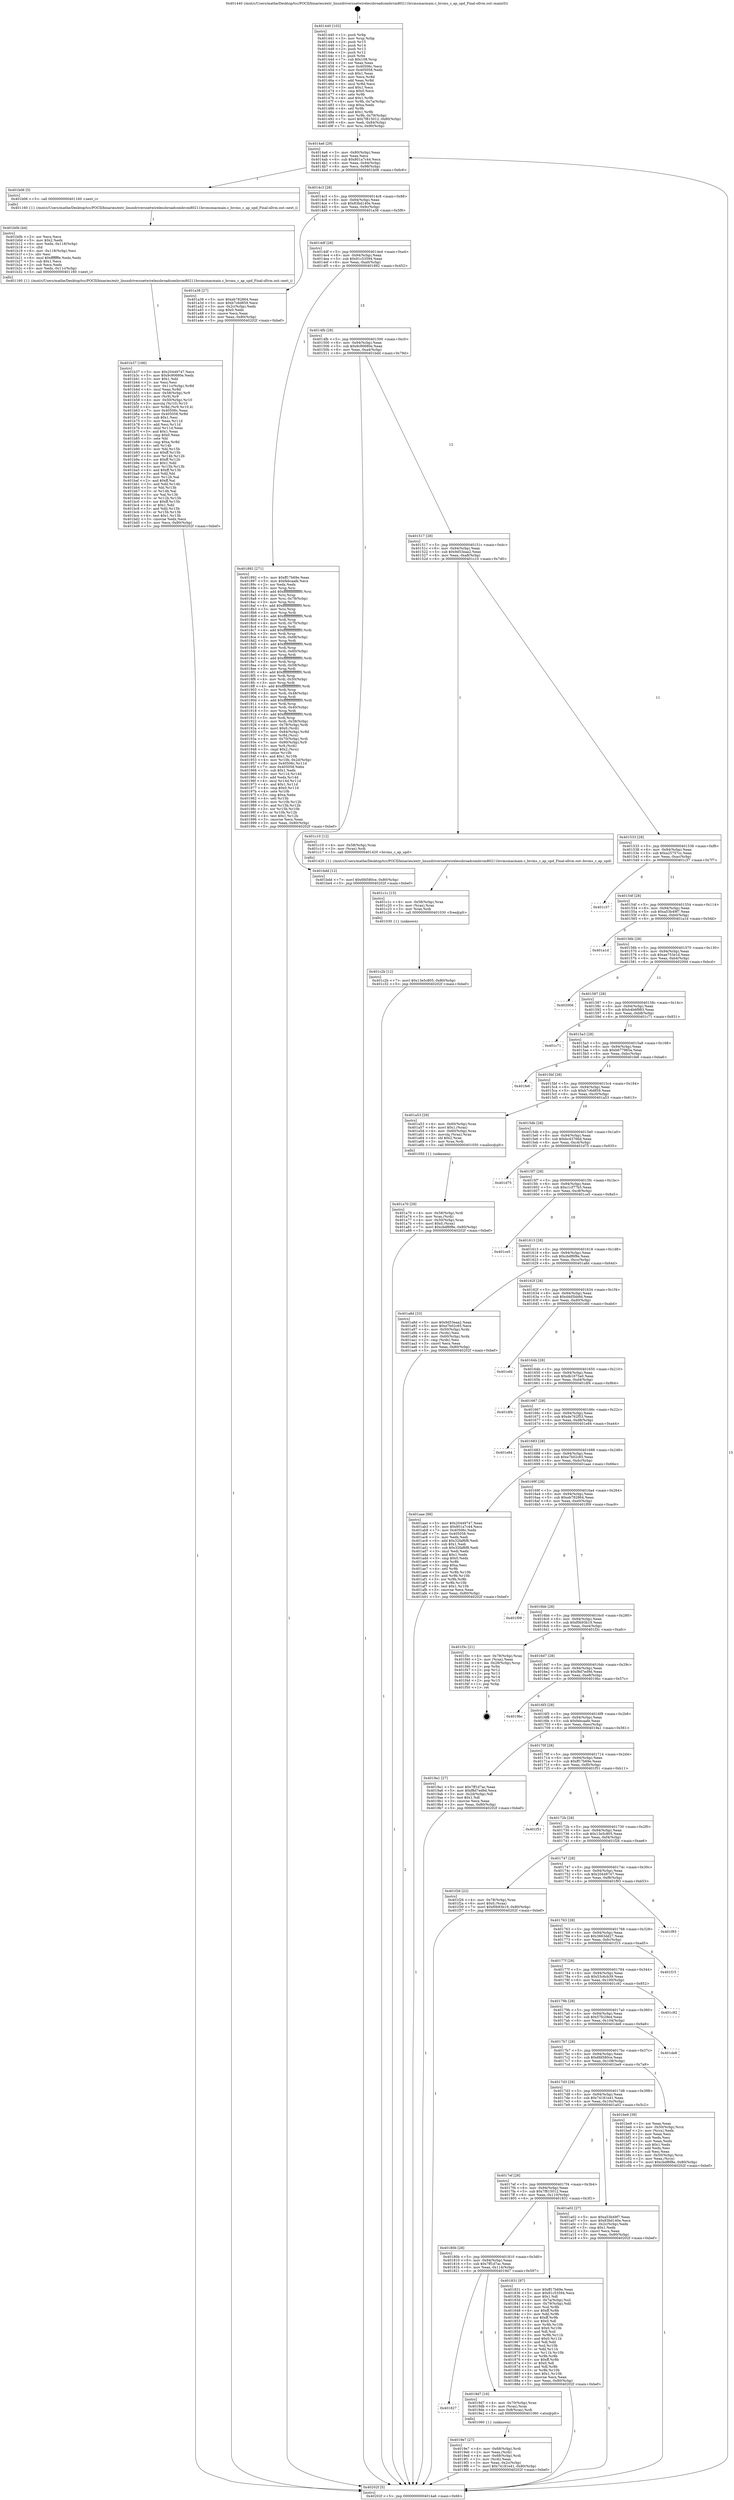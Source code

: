 digraph "0x401440" {
  label = "0x401440 (/mnt/c/Users/mathe/Desktop/tcc/POCII/binaries/extr_linuxdriversnetwirelessbroadcombrcm80211brcmsmacmain.c_brcms_c_ap_upd_Final-ollvm.out::main(0))"
  labelloc = "t"
  node[shape=record]

  Entry [label="",width=0.3,height=0.3,shape=circle,fillcolor=black,style=filled]
  "0x4014a6" [label="{
     0x4014a6 [29]\l
     | [instrs]\l
     &nbsp;&nbsp;0x4014a6 \<+3\>: mov -0x80(%rbp),%eax\l
     &nbsp;&nbsp;0x4014a9 \<+2\>: mov %eax,%ecx\l
     &nbsp;&nbsp;0x4014ab \<+6\>: sub $0x801a7c44,%ecx\l
     &nbsp;&nbsp;0x4014b1 \<+6\>: mov %eax,-0x94(%rbp)\l
     &nbsp;&nbsp;0x4014b7 \<+6\>: mov %ecx,-0x98(%rbp)\l
     &nbsp;&nbsp;0x4014bd \<+6\>: je 0000000000401b06 \<main+0x6c6\>\l
  }"]
  "0x401b06" [label="{
     0x401b06 [5]\l
     | [instrs]\l
     &nbsp;&nbsp;0x401b06 \<+5\>: call 0000000000401160 \<next_i\>\l
     | [calls]\l
     &nbsp;&nbsp;0x401160 \{1\} (/mnt/c/Users/mathe/Desktop/tcc/POCII/binaries/extr_linuxdriversnetwirelessbroadcombrcm80211brcmsmacmain.c_brcms_c_ap_upd_Final-ollvm.out::next_i)\l
  }"]
  "0x4014c3" [label="{
     0x4014c3 [28]\l
     | [instrs]\l
     &nbsp;&nbsp;0x4014c3 \<+5\>: jmp 00000000004014c8 \<main+0x88\>\l
     &nbsp;&nbsp;0x4014c8 \<+6\>: mov -0x94(%rbp),%eax\l
     &nbsp;&nbsp;0x4014ce \<+5\>: sub $0x83bd140e,%eax\l
     &nbsp;&nbsp;0x4014d3 \<+6\>: mov %eax,-0x9c(%rbp)\l
     &nbsp;&nbsp;0x4014d9 \<+6\>: je 0000000000401a38 \<main+0x5f8\>\l
  }"]
  Exit [label="",width=0.3,height=0.3,shape=circle,fillcolor=black,style=filled,peripheries=2]
  "0x401a38" [label="{
     0x401a38 [27]\l
     | [instrs]\l
     &nbsp;&nbsp;0x401a38 \<+5\>: mov $0xeb782864,%eax\l
     &nbsp;&nbsp;0x401a3d \<+5\>: mov $0xb7c6d859,%ecx\l
     &nbsp;&nbsp;0x401a42 \<+3\>: mov -0x2c(%rbp),%edx\l
     &nbsp;&nbsp;0x401a45 \<+3\>: cmp $0x0,%edx\l
     &nbsp;&nbsp;0x401a48 \<+3\>: cmove %ecx,%eax\l
     &nbsp;&nbsp;0x401a4b \<+3\>: mov %eax,-0x80(%rbp)\l
     &nbsp;&nbsp;0x401a4e \<+5\>: jmp 000000000040202f \<main+0xbef\>\l
  }"]
  "0x4014df" [label="{
     0x4014df [28]\l
     | [instrs]\l
     &nbsp;&nbsp;0x4014df \<+5\>: jmp 00000000004014e4 \<main+0xa4\>\l
     &nbsp;&nbsp;0x4014e4 \<+6\>: mov -0x94(%rbp),%eax\l
     &nbsp;&nbsp;0x4014ea \<+5\>: sub $0x91c53594,%eax\l
     &nbsp;&nbsp;0x4014ef \<+6\>: mov %eax,-0xa0(%rbp)\l
     &nbsp;&nbsp;0x4014f5 \<+6\>: je 0000000000401892 \<main+0x452\>\l
  }"]
  "0x401c2b" [label="{
     0x401c2b [12]\l
     | [instrs]\l
     &nbsp;&nbsp;0x401c2b \<+7\>: movl $0x13e5c805,-0x80(%rbp)\l
     &nbsp;&nbsp;0x401c32 \<+5\>: jmp 000000000040202f \<main+0xbef\>\l
  }"]
  "0x401892" [label="{
     0x401892 [271]\l
     | [instrs]\l
     &nbsp;&nbsp;0x401892 \<+5\>: mov $0xff17b69e,%eax\l
     &nbsp;&nbsp;0x401897 \<+5\>: mov $0xfebcaafe,%ecx\l
     &nbsp;&nbsp;0x40189c \<+2\>: xor %edx,%edx\l
     &nbsp;&nbsp;0x40189e \<+3\>: mov %rsp,%rsi\l
     &nbsp;&nbsp;0x4018a1 \<+4\>: add $0xfffffffffffffff0,%rsi\l
     &nbsp;&nbsp;0x4018a5 \<+3\>: mov %rsi,%rsp\l
     &nbsp;&nbsp;0x4018a8 \<+4\>: mov %rsi,-0x78(%rbp)\l
     &nbsp;&nbsp;0x4018ac \<+3\>: mov %rsp,%rsi\l
     &nbsp;&nbsp;0x4018af \<+4\>: add $0xfffffffffffffff0,%rsi\l
     &nbsp;&nbsp;0x4018b3 \<+3\>: mov %rsi,%rsp\l
     &nbsp;&nbsp;0x4018b6 \<+3\>: mov %rsp,%rdi\l
     &nbsp;&nbsp;0x4018b9 \<+4\>: add $0xfffffffffffffff0,%rdi\l
     &nbsp;&nbsp;0x4018bd \<+3\>: mov %rdi,%rsp\l
     &nbsp;&nbsp;0x4018c0 \<+4\>: mov %rdi,-0x70(%rbp)\l
     &nbsp;&nbsp;0x4018c4 \<+3\>: mov %rsp,%rdi\l
     &nbsp;&nbsp;0x4018c7 \<+4\>: add $0xfffffffffffffff0,%rdi\l
     &nbsp;&nbsp;0x4018cb \<+3\>: mov %rdi,%rsp\l
     &nbsp;&nbsp;0x4018ce \<+4\>: mov %rdi,-0x68(%rbp)\l
     &nbsp;&nbsp;0x4018d2 \<+3\>: mov %rsp,%rdi\l
     &nbsp;&nbsp;0x4018d5 \<+4\>: add $0xfffffffffffffff0,%rdi\l
     &nbsp;&nbsp;0x4018d9 \<+3\>: mov %rdi,%rsp\l
     &nbsp;&nbsp;0x4018dc \<+4\>: mov %rdi,-0x60(%rbp)\l
     &nbsp;&nbsp;0x4018e0 \<+3\>: mov %rsp,%rdi\l
     &nbsp;&nbsp;0x4018e3 \<+4\>: add $0xfffffffffffffff0,%rdi\l
     &nbsp;&nbsp;0x4018e7 \<+3\>: mov %rdi,%rsp\l
     &nbsp;&nbsp;0x4018ea \<+4\>: mov %rdi,-0x58(%rbp)\l
     &nbsp;&nbsp;0x4018ee \<+3\>: mov %rsp,%rdi\l
     &nbsp;&nbsp;0x4018f1 \<+4\>: add $0xfffffffffffffff0,%rdi\l
     &nbsp;&nbsp;0x4018f5 \<+3\>: mov %rdi,%rsp\l
     &nbsp;&nbsp;0x4018f8 \<+4\>: mov %rdi,-0x50(%rbp)\l
     &nbsp;&nbsp;0x4018fc \<+3\>: mov %rsp,%rdi\l
     &nbsp;&nbsp;0x4018ff \<+4\>: add $0xfffffffffffffff0,%rdi\l
     &nbsp;&nbsp;0x401903 \<+3\>: mov %rdi,%rsp\l
     &nbsp;&nbsp;0x401906 \<+4\>: mov %rdi,-0x48(%rbp)\l
     &nbsp;&nbsp;0x40190a \<+3\>: mov %rsp,%rdi\l
     &nbsp;&nbsp;0x40190d \<+4\>: add $0xfffffffffffffff0,%rdi\l
     &nbsp;&nbsp;0x401911 \<+3\>: mov %rdi,%rsp\l
     &nbsp;&nbsp;0x401914 \<+4\>: mov %rdi,-0x40(%rbp)\l
     &nbsp;&nbsp;0x401918 \<+3\>: mov %rsp,%rdi\l
     &nbsp;&nbsp;0x40191b \<+4\>: add $0xfffffffffffffff0,%rdi\l
     &nbsp;&nbsp;0x40191f \<+3\>: mov %rdi,%rsp\l
     &nbsp;&nbsp;0x401922 \<+4\>: mov %rdi,-0x38(%rbp)\l
     &nbsp;&nbsp;0x401926 \<+4\>: mov -0x78(%rbp),%rdi\l
     &nbsp;&nbsp;0x40192a \<+6\>: movl $0x0,(%rdi)\l
     &nbsp;&nbsp;0x401930 \<+7\>: mov -0x84(%rbp),%r8d\l
     &nbsp;&nbsp;0x401937 \<+3\>: mov %r8d,(%rsi)\l
     &nbsp;&nbsp;0x40193a \<+4\>: mov -0x70(%rbp),%rdi\l
     &nbsp;&nbsp;0x40193e \<+7\>: mov -0x90(%rbp),%r9\l
     &nbsp;&nbsp;0x401945 \<+3\>: mov %r9,(%rdi)\l
     &nbsp;&nbsp;0x401948 \<+3\>: cmpl $0x2,(%rsi)\l
     &nbsp;&nbsp;0x40194b \<+4\>: setne %r10b\l
     &nbsp;&nbsp;0x40194f \<+4\>: and $0x1,%r10b\l
     &nbsp;&nbsp;0x401953 \<+4\>: mov %r10b,-0x2d(%rbp)\l
     &nbsp;&nbsp;0x401957 \<+8\>: mov 0x40506c,%r11d\l
     &nbsp;&nbsp;0x40195f \<+7\>: mov 0x405058,%ebx\l
     &nbsp;&nbsp;0x401966 \<+3\>: sub $0x1,%edx\l
     &nbsp;&nbsp;0x401969 \<+3\>: mov %r11d,%r14d\l
     &nbsp;&nbsp;0x40196c \<+3\>: add %edx,%r14d\l
     &nbsp;&nbsp;0x40196f \<+4\>: imul %r14d,%r11d\l
     &nbsp;&nbsp;0x401973 \<+4\>: and $0x1,%r11d\l
     &nbsp;&nbsp;0x401977 \<+4\>: cmp $0x0,%r11d\l
     &nbsp;&nbsp;0x40197b \<+4\>: sete %r10b\l
     &nbsp;&nbsp;0x40197f \<+3\>: cmp $0xa,%ebx\l
     &nbsp;&nbsp;0x401982 \<+4\>: setl %r15b\l
     &nbsp;&nbsp;0x401986 \<+3\>: mov %r10b,%r12b\l
     &nbsp;&nbsp;0x401989 \<+3\>: and %r15b,%r12b\l
     &nbsp;&nbsp;0x40198c \<+3\>: xor %r15b,%r10b\l
     &nbsp;&nbsp;0x40198f \<+3\>: or %r10b,%r12b\l
     &nbsp;&nbsp;0x401992 \<+4\>: test $0x1,%r12b\l
     &nbsp;&nbsp;0x401996 \<+3\>: cmovne %ecx,%eax\l
     &nbsp;&nbsp;0x401999 \<+3\>: mov %eax,-0x80(%rbp)\l
     &nbsp;&nbsp;0x40199c \<+5\>: jmp 000000000040202f \<main+0xbef\>\l
  }"]
  "0x4014fb" [label="{
     0x4014fb [28]\l
     | [instrs]\l
     &nbsp;&nbsp;0x4014fb \<+5\>: jmp 0000000000401500 \<main+0xc0\>\l
     &nbsp;&nbsp;0x401500 \<+6\>: mov -0x94(%rbp),%eax\l
     &nbsp;&nbsp;0x401506 \<+5\>: sub $0x9c90680e,%eax\l
     &nbsp;&nbsp;0x40150b \<+6\>: mov %eax,-0xa4(%rbp)\l
     &nbsp;&nbsp;0x401511 \<+6\>: je 0000000000401bdd \<main+0x79d\>\l
  }"]
  "0x401c1c" [label="{
     0x401c1c [15]\l
     | [instrs]\l
     &nbsp;&nbsp;0x401c1c \<+4\>: mov -0x58(%rbp),%rax\l
     &nbsp;&nbsp;0x401c20 \<+3\>: mov (%rax),%rax\l
     &nbsp;&nbsp;0x401c23 \<+3\>: mov %rax,%rdi\l
     &nbsp;&nbsp;0x401c26 \<+5\>: call 0000000000401030 \<free@plt\>\l
     | [calls]\l
     &nbsp;&nbsp;0x401030 \{1\} (unknown)\l
  }"]
  "0x401bdd" [label="{
     0x401bdd [12]\l
     | [instrs]\l
     &nbsp;&nbsp;0x401bdd \<+7\>: movl $0x6fd580ce,-0x80(%rbp)\l
     &nbsp;&nbsp;0x401be4 \<+5\>: jmp 000000000040202f \<main+0xbef\>\l
  }"]
  "0x401517" [label="{
     0x401517 [28]\l
     | [instrs]\l
     &nbsp;&nbsp;0x401517 \<+5\>: jmp 000000000040151c \<main+0xdc\>\l
     &nbsp;&nbsp;0x40151c \<+6\>: mov -0x94(%rbp),%eax\l
     &nbsp;&nbsp;0x401522 \<+5\>: sub $0x9d53eaa2,%eax\l
     &nbsp;&nbsp;0x401527 \<+6\>: mov %eax,-0xa8(%rbp)\l
     &nbsp;&nbsp;0x40152d \<+6\>: je 0000000000401c10 \<main+0x7d0\>\l
  }"]
  "0x401b37" [label="{
     0x401b37 [166]\l
     | [instrs]\l
     &nbsp;&nbsp;0x401b37 \<+5\>: mov $0x20449747,%ecx\l
     &nbsp;&nbsp;0x401b3c \<+5\>: mov $0x9c90680e,%edx\l
     &nbsp;&nbsp;0x401b41 \<+3\>: mov $0x1,%dil\l
     &nbsp;&nbsp;0x401b44 \<+2\>: xor %esi,%esi\l
     &nbsp;&nbsp;0x401b46 \<+7\>: mov -0x11c(%rbp),%r8d\l
     &nbsp;&nbsp;0x401b4d \<+4\>: imul %eax,%r8d\l
     &nbsp;&nbsp;0x401b51 \<+4\>: mov -0x58(%rbp),%r9\l
     &nbsp;&nbsp;0x401b55 \<+3\>: mov (%r9),%r9\l
     &nbsp;&nbsp;0x401b58 \<+4\>: mov -0x50(%rbp),%r10\l
     &nbsp;&nbsp;0x401b5c \<+3\>: movslq (%r10),%r10\l
     &nbsp;&nbsp;0x401b5f \<+4\>: mov %r8d,(%r9,%r10,4)\l
     &nbsp;&nbsp;0x401b63 \<+7\>: mov 0x40506c,%eax\l
     &nbsp;&nbsp;0x401b6a \<+8\>: mov 0x405058,%r8d\l
     &nbsp;&nbsp;0x401b72 \<+3\>: sub $0x1,%esi\l
     &nbsp;&nbsp;0x401b75 \<+3\>: mov %eax,%r11d\l
     &nbsp;&nbsp;0x401b78 \<+3\>: add %esi,%r11d\l
     &nbsp;&nbsp;0x401b7b \<+4\>: imul %r11d,%eax\l
     &nbsp;&nbsp;0x401b7f \<+3\>: and $0x1,%eax\l
     &nbsp;&nbsp;0x401b82 \<+3\>: cmp $0x0,%eax\l
     &nbsp;&nbsp;0x401b85 \<+3\>: sete %bl\l
     &nbsp;&nbsp;0x401b88 \<+4\>: cmp $0xa,%r8d\l
     &nbsp;&nbsp;0x401b8c \<+4\>: setl %r14b\l
     &nbsp;&nbsp;0x401b90 \<+3\>: mov %bl,%r15b\l
     &nbsp;&nbsp;0x401b93 \<+4\>: xor $0xff,%r15b\l
     &nbsp;&nbsp;0x401b97 \<+3\>: mov %r14b,%r12b\l
     &nbsp;&nbsp;0x401b9a \<+4\>: xor $0xff,%r12b\l
     &nbsp;&nbsp;0x401b9e \<+4\>: xor $0x1,%dil\l
     &nbsp;&nbsp;0x401ba2 \<+3\>: mov %r15b,%r13b\l
     &nbsp;&nbsp;0x401ba5 \<+4\>: and $0xff,%r13b\l
     &nbsp;&nbsp;0x401ba9 \<+3\>: and %dil,%bl\l
     &nbsp;&nbsp;0x401bac \<+3\>: mov %r12b,%al\l
     &nbsp;&nbsp;0x401baf \<+2\>: and $0xff,%al\l
     &nbsp;&nbsp;0x401bb1 \<+3\>: and %dil,%r14b\l
     &nbsp;&nbsp;0x401bb4 \<+3\>: or %bl,%r13b\l
     &nbsp;&nbsp;0x401bb7 \<+3\>: or %r14b,%al\l
     &nbsp;&nbsp;0x401bba \<+3\>: xor %al,%r13b\l
     &nbsp;&nbsp;0x401bbd \<+3\>: or %r12b,%r15b\l
     &nbsp;&nbsp;0x401bc0 \<+4\>: xor $0xff,%r15b\l
     &nbsp;&nbsp;0x401bc4 \<+4\>: or $0x1,%dil\l
     &nbsp;&nbsp;0x401bc8 \<+3\>: and %dil,%r15b\l
     &nbsp;&nbsp;0x401bcb \<+3\>: or %r15b,%r13b\l
     &nbsp;&nbsp;0x401bce \<+4\>: test $0x1,%r13b\l
     &nbsp;&nbsp;0x401bd2 \<+3\>: cmovne %edx,%ecx\l
     &nbsp;&nbsp;0x401bd5 \<+3\>: mov %ecx,-0x80(%rbp)\l
     &nbsp;&nbsp;0x401bd8 \<+5\>: jmp 000000000040202f \<main+0xbef\>\l
  }"]
  "0x401c10" [label="{
     0x401c10 [12]\l
     | [instrs]\l
     &nbsp;&nbsp;0x401c10 \<+4\>: mov -0x58(%rbp),%rax\l
     &nbsp;&nbsp;0x401c14 \<+3\>: mov (%rax),%rdi\l
     &nbsp;&nbsp;0x401c17 \<+5\>: call 0000000000401420 \<brcms_c_ap_upd\>\l
     | [calls]\l
     &nbsp;&nbsp;0x401420 \{1\} (/mnt/c/Users/mathe/Desktop/tcc/POCII/binaries/extr_linuxdriversnetwirelessbroadcombrcm80211brcmsmacmain.c_brcms_c_ap_upd_Final-ollvm.out::brcms_c_ap_upd)\l
  }"]
  "0x401533" [label="{
     0x401533 [28]\l
     | [instrs]\l
     &nbsp;&nbsp;0x401533 \<+5\>: jmp 0000000000401538 \<main+0xf8\>\l
     &nbsp;&nbsp;0x401538 \<+6\>: mov -0x94(%rbp),%eax\l
     &nbsp;&nbsp;0x40153e \<+5\>: sub $0xa25757cc,%eax\l
     &nbsp;&nbsp;0x401543 \<+6\>: mov %eax,-0xac(%rbp)\l
     &nbsp;&nbsp;0x401549 \<+6\>: je 0000000000401c37 \<main+0x7f7\>\l
  }"]
  "0x401b0b" [label="{
     0x401b0b [44]\l
     | [instrs]\l
     &nbsp;&nbsp;0x401b0b \<+2\>: xor %ecx,%ecx\l
     &nbsp;&nbsp;0x401b0d \<+5\>: mov $0x2,%edx\l
     &nbsp;&nbsp;0x401b12 \<+6\>: mov %edx,-0x118(%rbp)\l
     &nbsp;&nbsp;0x401b18 \<+1\>: cltd\l
     &nbsp;&nbsp;0x401b19 \<+6\>: mov -0x118(%rbp),%esi\l
     &nbsp;&nbsp;0x401b1f \<+2\>: idiv %esi\l
     &nbsp;&nbsp;0x401b21 \<+6\>: imul $0xfffffffe,%edx,%edx\l
     &nbsp;&nbsp;0x401b27 \<+3\>: sub $0x1,%ecx\l
     &nbsp;&nbsp;0x401b2a \<+2\>: sub %ecx,%edx\l
     &nbsp;&nbsp;0x401b2c \<+6\>: mov %edx,-0x11c(%rbp)\l
     &nbsp;&nbsp;0x401b32 \<+5\>: call 0000000000401160 \<next_i\>\l
     | [calls]\l
     &nbsp;&nbsp;0x401160 \{1\} (/mnt/c/Users/mathe/Desktop/tcc/POCII/binaries/extr_linuxdriversnetwirelessbroadcombrcm80211brcmsmacmain.c_brcms_c_ap_upd_Final-ollvm.out::next_i)\l
  }"]
  "0x401c37" [label="{
     0x401c37\l
  }", style=dashed]
  "0x40154f" [label="{
     0x40154f [28]\l
     | [instrs]\l
     &nbsp;&nbsp;0x40154f \<+5\>: jmp 0000000000401554 \<main+0x114\>\l
     &nbsp;&nbsp;0x401554 \<+6\>: mov -0x94(%rbp),%eax\l
     &nbsp;&nbsp;0x40155a \<+5\>: sub $0xa53b49f7,%eax\l
     &nbsp;&nbsp;0x40155f \<+6\>: mov %eax,-0xb0(%rbp)\l
     &nbsp;&nbsp;0x401565 \<+6\>: je 0000000000401a1d \<main+0x5dd\>\l
  }"]
  "0x401a70" [label="{
     0x401a70 [29]\l
     | [instrs]\l
     &nbsp;&nbsp;0x401a70 \<+4\>: mov -0x58(%rbp),%rdi\l
     &nbsp;&nbsp;0x401a74 \<+3\>: mov %rax,(%rdi)\l
     &nbsp;&nbsp;0x401a77 \<+4\>: mov -0x50(%rbp),%rax\l
     &nbsp;&nbsp;0x401a7b \<+6\>: movl $0x0,(%rax)\l
     &nbsp;&nbsp;0x401a81 \<+7\>: movl $0xcbdf6f8e,-0x80(%rbp)\l
     &nbsp;&nbsp;0x401a88 \<+5\>: jmp 000000000040202f \<main+0xbef\>\l
  }"]
  "0x401a1d" [label="{
     0x401a1d\l
  }", style=dashed]
  "0x40156b" [label="{
     0x40156b [28]\l
     | [instrs]\l
     &nbsp;&nbsp;0x40156b \<+5\>: jmp 0000000000401570 \<main+0x130\>\l
     &nbsp;&nbsp;0x401570 \<+6\>: mov -0x94(%rbp),%eax\l
     &nbsp;&nbsp;0x401576 \<+5\>: sub $0xae753e1d,%eax\l
     &nbsp;&nbsp;0x40157b \<+6\>: mov %eax,-0xb4(%rbp)\l
     &nbsp;&nbsp;0x401581 \<+6\>: je 000000000040200d \<main+0xbcd\>\l
  }"]
  "0x4019e7" [label="{
     0x4019e7 [27]\l
     | [instrs]\l
     &nbsp;&nbsp;0x4019e7 \<+4\>: mov -0x68(%rbp),%rdi\l
     &nbsp;&nbsp;0x4019eb \<+2\>: mov %eax,(%rdi)\l
     &nbsp;&nbsp;0x4019ed \<+4\>: mov -0x68(%rbp),%rdi\l
     &nbsp;&nbsp;0x4019f1 \<+2\>: mov (%rdi),%eax\l
     &nbsp;&nbsp;0x4019f3 \<+3\>: mov %eax,-0x2c(%rbp)\l
     &nbsp;&nbsp;0x4019f6 \<+7\>: movl $0x74181e41,-0x80(%rbp)\l
     &nbsp;&nbsp;0x4019fd \<+5\>: jmp 000000000040202f \<main+0xbef\>\l
  }"]
  "0x40200d" [label="{
     0x40200d\l
  }", style=dashed]
  "0x401587" [label="{
     0x401587 [28]\l
     | [instrs]\l
     &nbsp;&nbsp;0x401587 \<+5\>: jmp 000000000040158c \<main+0x14c\>\l
     &nbsp;&nbsp;0x40158c \<+6\>: mov -0x94(%rbp),%eax\l
     &nbsp;&nbsp;0x401592 \<+5\>: sub $0xb4b6f983,%eax\l
     &nbsp;&nbsp;0x401597 \<+6\>: mov %eax,-0xb8(%rbp)\l
     &nbsp;&nbsp;0x40159d \<+6\>: je 0000000000401c71 \<main+0x831\>\l
  }"]
  "0x401827" [label="{
     0x401827\l
  }", style=dashed]
  "0x401c71" [label="{
     0x401c71\l
  }", style=dashed]
  "0x4015a3" [label="{
     0x4015a3 [28]\l
     | [instrs]\l
     &nbsp;&nbsp;0x4015a3 \<+5\>: jmp 00000000004015a8 \<main+0x168\>\l
     &nbsp;&nbsp;0x4015a8 \<+6\>: mov -0x94(%rbp),%eax\l
     &nbsp;&nbsp;0x4015ae \<+5\>: sub $0xb677965a,%eax\l
     &nbsp;&nbsp;0x4015b3 \<+6\>: mov %eax,-0xbc(%rbp)\l
     &nbsp;&nbsp;0x4015b9 \<+6\>: je 0000000000401fe6 \<main+0xba6\>\l
  }"]
  "0x4019d7" [label="{
     0x4019d7 [16]\l
     | [instrs]\l
     &nbsp;&nbsp;0x4019d7 \<+4\>: mov -0x70(%rbp),%rax\l
     &nbsp;&nbsp;0x4019db \<+3\>: mov (%rax),%rax\l
     &nbsp;&nbsp;0x4019de \<+4\>: mov 0x8(%rax),%rdi\l
     &nbsp;&nbsp;0x4019e2 \<+5\>: call 0000000000401060 \<atoi@plt\>\l
     | [calls]\l
     &nbsp;&nbsp;0x401060 \{1\} (unknown)\l
  }"]
  "0x401fe6" [label="{
     0x401fe6\l
  }", style=dashed]
  "0x4015bf" [label="{
     0x4015bf [28]\l
     | [instrs]\l
     &nbsp;&nbsp;0x4015bf \<+5\>: jmp 00000000004015c4 \<main+0x184\>\l
     &nbsp;&nbsp;0x4015c4 \<+6\>: mov -0x94(%rbp),%eax\l
     &nbsp;&nbsp;0x4015ca \<+5\>: sub $0xb7c6d859,%eax\l
     &nbsp;&nbsp;0x4015cf \<+6\>: mov %eax,-0xc0(%rbp)\l
     &nbsp;&nbsp;0x4015d5 \<+6\>: je 0000000000401a53 \<main+0x613\>\l
  }"]
  "0x401440" [label="{
     0x401440 [102]\l
     | [instrs]\l
     &nbsp;&nbsp;0x401440 \<+1\>: push %rbp\l
     &nbsp;&nbsp;0x401441 \<+3\>: mov %rsp,%rbp\l
     &nbsp;&nbsp;0x401444 \<+2\>: push %r15\l
     &nbsp;&nbsp;0x401446 \<+2\>: push %r14\l
     &nbsp;&nbsp;0x401448 \<+2\>: push %r13\l
     &nbsp;&nbsp;0x40144a \<+2\>: push %r12\l
     &nbsp;&nbsp;0x40144c \<+1\>: push %rbx\l
     &nbsp;&nbsp;0x40144d \<+7\>: sub $0x108,%rsp\l
     &nbsp;&nbsp;0x401454 \<+2\>: xor %eax,%eax\l
     &nbsp;&nbsp;0x401456 \<+7\>: mov 0x40506c,%ecx\l
     &nbsp;&nbsp;0x40145d \<+7\>: mov 0x405058,%edx\l
     &nbsp;&nbsp;0x401464 \<+3\>: sub $0x1,%eax\l
     &nbsp;&nbsp;0x401467 \<+3\>: mov %ecx,%r8d\l
     &nbsp;&nbsp;0x40146a \<+3\>: add %eax,%r8d\l
     &nbsp;&nbsp;0x40146d \<+4\>: imul %r8d,%ecx\l
     &nbsp;&nbsp;0x401471 \<+3\>: and $0x1,%ecx\l
     &nbsp;&nbsp;0x401474 \<+3\>: cmp $0x0,%ecx\l
     &nbsp;&nbsp;0x401477 \<+4\>: sete %r9b\l
     &nbsp;&nbsp;0x40147b \<+4\>: and $0x1,%r9b\l
     &nbsp;&nbsp;0x40147f \<+4\>: mov %r9b,-0x7a(%rbp)\l
     &nbsp;&nbsp;0x401483 \<+3\>: cmp $0xa,%edx\l
     &nbsp;&nbsp;0x401486 \<+4\>: setl %r9b\l
     &nbsp;&nbsp;0x40148a \<+4\>: and $0x1,%r9b\l
     &nbsp;&nbsp;0x40148e \<+4\>: mov %r9b,-0x79(%rbp)\l
     &nbsp;&nbsp;0x401492 \<+7\>: movl $0x7f815012,-0x80(%rbp)\l
     &nbsp;&nbsp;0x401499 \<+6\>: mov %edi,-0x84(%rbp)\l
     &nbsp;&nbsp;0x40149f \<+7\>: mov %rsi,-0x90(%rbp)\l
  }"]
  "0x401a53" [label="{
     0x401a53 [29]\l
     | [instrs]\l
     &nbsp;&nbsp;0x401a53 \<+4\>: mov -0x60(%rbp),%rax\l
     &nbsp;&nbsp;0x401a57 \<+6\>: movl $0x1,(%rax)\l
     &nbsp;&nbsp;0x401a5d \<+4\>: mov -0x60(%rbp),%rax\l
     &nbsp;&nbsp;0x401a61 \<+3\>: movslq (%rax),%rax\l
     &nbsp;&nbsp;0x401a64 \<+4\>: shl $0x2,%rax\l
     &nbsp;&nbsp;0x401a68 \<+3\>: mov %rax,%rdi\l
     &nbsp;&nbsp;0x401a6b \<+5\>: call 0000000000401050 \<malloc@plt\>\l
     | [calls]\l
     &nbsp;&nbsp;0x401050 \{1\} (unknown)\l
  }"]
  "0x4015db" [label="{
     0x4015db [28]\l
     | [instrs]\l
     &nbsp;&nbsp;0x4015db \<+5\>: jmp 00000000004015e0 \<main+0x1a0\>\l
     &nbsp;&nbsp;0x4015e0 \<+6\>: mov -0x94(%rbp),%eax\l
     &nbsp;&nbsp;0x4015e6 \<+5\>: sub $0xbc43766d,%eax\l
     &nbsp;&nbsp;0x4015eb \<+6\>: mov %eax,-0xc4(%rbp)\l
     &nbsp;&nbsp;0x4015f1 \<+6\>: je 0000000000401d75 \<main+0x935\>\l
  }"]
  "0x40202f" [label="{
     0x40202f [5]\l
     | [instrs]\l
     &nbsp;&nbsp;0x40202f \<+5\>: jmp 00000000004014a6 \<main+0x66\>\l
  }"]
  "0x401d75" [label="{
     0x401d75\l
  }", style=dashed]
  "0x4015f7" [label="{
     0x4015f7 [28]\l
     | [instrs]\l
     &nbsp;&nbsp;0x4015f7 \<+5\>: jmp 00000000004015fc \<main+0x1bc\>\l
     &nbsp;&nbsp;0x4015fc \<+6\>: mov -0x94(%rbp),%eax\l
     &nbsp;&nbsp;0x401602 \<+5\>: sub $0xc1cf77b5,%eax\l
     &nbsp;&nbsp;0x401607 \<+6\>: mov %eax,-0xc8(%rbp)\l
     &nbsp;&nbsp;0x40160d \<+6\>: je 0000000000401ce5 \<main+0x8a5\>\l
  }"]
  "0x40180b" [label="{
     0x40180b [28]\l
     | [instrs]\l
     &nbsp;&nbsp;0x40180b \<+5\>: jmp 0000000000401810 \<main+0x3d0\>\l
     &nbsp;&nbsp;0x401810 \<+6\>: mov -0x94(%rbp),%eax\l
     &nbsp;&nbsp;0x401816 \<+5\>: sub $0x7ff1d7ac,%eax\l
     &nbsp;&nbsp;0x40181b \<+6\>: mov %eax,-0x114(%rbp)\l
     &nbsp;&nbsp;0x401821 \<+6\>: je 00000000004019d7 \<main+0x597\>\l
  }"]
  "0x401ce5" [label="{
     0x401ce5\l
  }", style=dashed]
  "0x401613" [label="{
     0x401613 [28]\l
     | [instrs]\l
     &nbsp;&nbsp;0x401613 \<+5\>: jmp 0000000000401618 \<main+0x1d8\>\l
     &nbsp;&nbsp;0x401618 \<+6\>: mov -0x94(%rbp),%eax\l
     &nbsp;&nbsp;0x40161e \<+5\>: sub $0xcbdf6f8e,%eax\l
     &nbsp;&nbsp;0x401623 \<+6\>: mov %eax,-0xcc(%rbp)\l
     &nbsp;&nbsp;0x401629 \<+6\>: je 0000000000401a8d \<main+0x64d\>\l
  }"]
  "0x401831" [label="{
     0x401831 [97]\l
     | [instrs]\l
     &nbsp;&nbsp;0x401831 \<+5\>: mov $0xff17b69e,%eax\l
     &nbsp;&nbsp;0x401836 \<+5\>: mov $0x91c53594,%ecx\l
     &nbsp;&nbsp;0x40183b \<+2\>: mov $0x1,%dl\l
     &nbsp;&nbsp;0x40183d \<+4\>: mov -0x7a(%rbp),%sil\l
     &nbsp;&nbsp;0x401841 \<+4\>: mov -0x79(%rbp),%dil\l
     &nbsp;&nbsp;0x401845 \<+3\>: mov %sil,%r8b\l
     &nbsp;&nbsp;0x401848 \<+4\>: xor $0xff,%r8b\l
     &nbsp;&nbsp;0x40184c \<+3\>: mov %dil,%r9b\l
     &nbsp;&nbsp;0x40184f \<+4\>: xor $0xff,%r9b\l
     &nbsp;&nbsp;0x401853 \<+3\>: xor $0x0,%dl\l
     &nbsp;&nbsp;0x401856 \<+3\>: mov %r8b,%r10b\l
     &nbsp;&nbsp;0x401859 \<+4\>: and $0x0,%r10b\l
     &nbsp;&nbsp;0x40185d \<+3\>: and %dl,%sil\l
     &nbsp;&nbsp;0x401860 \<+3\>: mov %r9b,%r11b\l
     &nbsp;&nbsp;0x401863 \<+4\>: and $0x0,%r11b\l
     &nbsp;&nbsp;0x401867 \<+3\>: and %dl,%dil\l
     &nbsp;&nbsp;0x40186a \<+3\>: or %sil,%r10b\l
     &nbsp;&nbsp;0x40186d \<+3\>: or %dil,%r11b\l
     &nbsp;&nbsp;0x401870 \<+3\>: xor %r11b,%r10b\l
     &nbsp;&nbsp;0x401873 \<+3\>: or %r9b,%r8b\l
     &nbsp;&nbsp;0x401876 \<+4\>: xor $0xff,%r8b\l
     &nbsp;&nbsp;0x40187a \<+3\>: or $0x0,%dl\l
     &nbsp;&nbsp;0x40187d \<+3\>: and %dl,%r8b\l
     &nbsp;&nbsp;0x401880 \<+3\>: or %r8b,%r10b\l
     &nbsp;&nbsp;0x401883 \<+4\>: test $0x1,%r10b\l
     &nbsp;&nbsp;0x401887 \<+3\>: cmovne %ecx,%eax\l
     &nbsp;&nbsp;0x40188a \<+3\>: mov %eax,-0x80(%rbp)\l
     &nbsp;&nbsp;0x40188d \<+5\>: jmp 000000000040202f \<main+0xbef\>\l
  }"]
  "0x401a8d" [label="{
     0x401a8d [33]\l
     | [instrs]\l
     &nbsp;&nbsp;0x401a8d \<+5\>: mov $0x9d53eaa2,%eax\l
     &nbsp;&nbsp;0x401a92 \<+5\>: mov $0xe7b02c65,%ecx\l
     &nbsp;&nbsp;0x401a97 \<+4\>: mov -0x50(%rbp),%rdx\l
     &nbsp;&nbsp;0x401a9b \<+2\>: mov (%rdx),%esi\l
     &nbsp;&nbsp;0x401a9d \<+4\>: mov -0x60(%rbp),%rdx\l
     &nbsp;&nbsp;0x401aa1 \<+2\>: cmp (%rdx),%esi\l
     &nbsp;&nbsp;0x401aa3 \<+3\>: cmovl %ecx,%eax\l
     &nbsp;&nbsp;0x401aa6 \<+3\>: mov %eax,-0x80(%rbp)\l
     &nbsp;&nbsp;0x401aa9 \<+5\>: jmp 000000000040202f \<main+0xbef\>\l
  }"]
  "0x40162f" [label="{
     0x40162f [28]\l
     | [instrs]\l
     &nbsp;&nbsp;0x40162f \<+5\>: jmp 0000000000401634 \<main+0x1f4\>\l
     &nbsp;&nbsp;0x401634 \<+6\>: mov -0x94(%rbp),%eax\l
     &nbsp;&nbsp;0x40163a \<+5\>: sub $0xd4d5bb8d,%eax\l
     &nbsp;&nbsp;0x40163f \<+6\>: mov %eax,-0xd0(%rbp)\l
     &nbsp;&nbsp;0x401645 \<+6\>: je 0000000000401efd \<main+0xabd\>\l
  }"]
  "0x4017ef" [label="{
     0x4017ef [28]\l
     | [instrs]\l
     &nbsp;&nbsp;0x4017ef \<+5\>: jmp 00000000004017f4 \<main+0x3b4\>\l
     &nbsp;&nbsp;0x4017f4 \<+6\>: mov -0x94(%rbp),%eax\l
     &nbsp;&nbsp;0x4017fa \<+5\>: sub $0x7f815012,%eax\l
     &nbsp;&nbsp;0x4017ff \<+6\>: mov %eax,-0x110(%rbp)\l
     &nbsp;&nbsp;0x401805 \<+6\>: je 0000000000401831 \<main+0x3f1\>\l
  }"]
  "0x401efd" [label="{
     0x401efd\l
  }", style=dashed]
  "0x40164b" [label="{
     0x40164b [28]\l
     | [instrs]\l
     &nbsp;&nbsp;0x40164b \<+5\>: jmp 0000000000401650 \<main+0x210\>\l
     &nbsp;&nbsp;0x401650 \<+6\>: mov -0x94(%rbp),%eax\l
     &nbsp;&nbsp;0x401656 \<+5\>: sub $0xdb1675a0,%eax\l
     &nbsp;&nbsp;0x40165b \<+6\>: mov %eax,-0xd4(%rbp)\l
     &nbsp;&nbsp;0x401661 \<+6\>: je 0000000000401df4 \<main+0x9b4\>\l
  }"]
  "0x401a02" [label="{
     0x401a02 [27]\l
     | [instrs]\l
     &nbsp;&nbsp;0x401a02 \<+5\>: mov $0xa53b49f7,%eax\l
     &nbsp;&nbsp;0x401a07 \<+5\>: mov $0x83bd140e,%ecx\l
     &nbsp;&nbsp;0x401a0c \<+3\>: mov -0x2c(%rbp),%edx\l
     &nbsp;&nbsp;0x401a0f \<+3\>: cmp $0x1,%edx\l
     &nbsp;&nbsp;0x401a12 \<+3\>: cmovl %ecx,%eax\l
     &nbsp;&nbsp;0x401a15 \<+3\>: mov %eax,-0x80(%rbp)\l
     &nbsp;&nbsp;0x401a18 \<+5\>: jmp 000000000040202f \<main+0xbef\>\l
  }"]
  "0x401df4" [label="{
     0x401df4\l
  }", style=dashed]
  "0x401667" [label="{
     0x401667 [28]\l
     | [instrs]\l
     &nbsp;&nbsp;0x401667 \<+5\>: jmp 000000000040166c \<main+0x22c\>\l
     &nbsp;&nbsp;0x40166c \<+6\>: mov -0x94(%rbp),%eax\l
     &nbsp;&nbsp;0x401672 \<+5\>: sub $0xde762f53,%eax\l
     &nbsp;&nbsp;0x401677 \<+6\>: mov %eax,-0xd8(%rbp)\l
     &nbsp;&nbsp;0x40167d \<+6\>: je 0000000000401e84 \<main+0xa44\>\l
  }"]
  "0x4017d3" [label="{
     0x4017d3 [28]\l
     | [instrs]\l
     &nbsp;&nbsp;0x4017d3 \<+5\>: jmp 00000000004017d8 \<main+0x398\>\l
     &nbsp;&nbsp;0x4017d8 \<+6\>: mov -0x94(%rbp),%eax\l
     &nbsp;&nbsp;0x4017de \<+5\>: sub $0x74181e41,%eax\l
     &nbsp;&nbsp;0x4017e3 \<+6\>: mov %eax,-0x10c(%rbp)\l
     &nbsp;&nbsp;0x4017e9 \<+6\>: je 0000000000401a02 \<main+0x5c2\>\l
  }"]
  "0x401e84" [label="{
     0x401e84\l
  }", style=dashed]
  "0x401683" [label="{
     0x401683 [28]\l
     | [instrs]\l
     &nbsp;&nbsp;0x401683 \<+5\>: jmp 0000000000401688 \<main+0x248\>\l
     &nbsp;&nbsp;0x401688 \<+6\>: mov -0x94(%rbp),%eax\l
     &nbsp;&nbsp;0x40168e \<+5\>: sub $0xe7b02c65,%eax\l
     &nbsp;&nbsp;0x401693 \<+6\>: mov %eax,-0xdc(%rbp)\l
     &nbsp;&nbsp;0x401699 \<+6\>: je 0000000000401aae \<main+0x66e\>\l
  }"]
  "0x401be9" [label="{
     0x401be9 [39]\l
     | [instrs]\l
     &nbsp;&nbsp;0x401be9 \<+2\>: xor %eax,%eax\l
     &nbsp;&nbsp;0x401beb \<+4\>: mov -0x50(%rbp),%rcx\l
     &nbsp;&nbsp;0x401bef \<+2\>: mov (%rcx),%edx\l
     &nbsp;&nbsp;0x401bf1 \<+2\>: mov %eax,%esi\l
     &nbsp;&nbsp;0x401bf3 \<+2\>: sub %edx,%esi\l
     &nbsp;&nbsp;0x401bf5 \<+2\>: mov %eax,%edx\l
     &nbsp;&nbsp;0x401bf7 \<+3\>: sub $0x1,%edx\l
     &nbsp;&nbsp;0x401bfa \<+2\>: add %edx,%esi\l
     &nbsp;&nbsp;0x401bfc \<+2\>: sub %esi,%eax\l
     &nbsp;&nbsp;0x401bfe \<+4\>: mov -0x50(%rbp),%rcx\l
     &nbsp;&nbsp;0x401c02 \<+2\>: mov %eax,(%rcx)\l
     &nbsp;&nbsp;0x401c04 \<+7\>: movl $0xcbdf6f8e,-0x80(%rbp)\l
     &nbsp;&nbsp;0x401c0b \<+5\>: jmp 000000000040202f \<main+0xbef\>\l
  }"]
  "0x401aae" [label="{
     0x401aae [88]\l
     | [instrs]\l
     &nbsp;&nbsp;0x401aae \<+5\>: mov $0x20449747,%eax\l
     &nbsp;&nbsp;0x401ab3 \<+5\>: mov $0x801a7c44,%ecx\l
     &nbsp;&nbsp;0x401ab8 \<+7\>: mov 0x40506c,%edx\l
     &nbsp;&nbsp;0x401abf \<+7\>: mov 0x405058,%esi\l
     &nbsp;&nbsp;0x401ac6 \<+2\>: mov %edx,%edi\l
     &nbsp;&nbsp;0x401ac8 \<+6\>: add $0x32faf6f8,%edi\l
     &nbsp;&nbsp;0x401ace \<+3\>: sub $0x1,%edi\l
     &nbsp;&nbsp;0x401ad1 \<+6\>: sub $0x32faf6f8,%edi\l
     &nbsp;&nbsp;0x401ad7 \<+3\>: imul %edi,%edx\l
     &nbsp;&nbsp;0x401ada \<+3\>: and $0x1,%edx\l
     &nbsp;&nbsp;0x401add \<+3\>: cmp $0x0,%edx\l
     &nbsp;&nbsp;0x401ae0 \<+4\>: sete %r8b\l
     &nbsp;&nbsp;0x401ae4 \<+3\>: cmp $0xa,%esi\l
     &nbsp;&nbsp;0x401ae7 \<+4\>: setl %r9b\l
     &nbsp;&nbsp;0x401aeb \<+3\>: mov %r8b,%r10b\l
     &nbsp;&nbsp;0x401aee \<+3\>: and %r9b,%r10b\l
     &nbsp;&nbsp;0x401af1 \<+3\>: xor %r9b,%r8b\l
     &nbsp;&nbsp;0x401af4 \<+3\>: or %r8b,%r10b\l
     &nbsp;&nbsp;0x401af7 \<+4\>: test $0x1,%r10b\l
     &nbsp;&nbsp;0x401afb \<+3\>: cmovne %ecx,%eax\l
     &nbsp;&nbsp;0x401afe \<+3\>: mov %eax,-0x80(%rbp)\l
     &nbsp;&nbsp;0x401b01 \<+5\>: jmp 000000000040202f \<main+0xbef\>\l
  }"]
  "0x40169f" [label="{
     0x40169f [28]\l
     | [instrs]\l
     &nbsp;&nbsp;0x40169f \<+5\>: jmp 00000000004016a4 \<main+0x264\>\l
     &nbsp;&nbsp;0x4016a4 \<+6\>: mov -0x94(%rbp),%eax\l
     &nbsp;&nbsp;0x4016aa \<+5\>: sub $0xeb782864,%eax\l
     &nbsp;&nbsp;0x4016af \<+6\>: mov %eax,-0xe0(%rbp)\l
     &nbsp;&nbsp;0x4016b5 \<+6\>: je 0000000000401f09 \<main+0xac9\>\l
  }"]
  "0x4017b7" [label="{
     0x4017b7 [28]\l
     | [instrs]\l
     &nbsp;&nbsp;0x4017b7 \<+5\>: jmp 00000000004017bc \<main+0x37c\>\l
     &nbsp;&nbsp;0x4017bc \<+6\>: mov -0x94(%rbp),%eax\l
     &nbsp;&nbsp;0x4017c2 \<+5\>: sub $0x6fd580ce,%eax\l
     &nbsp;&nbsp;0x4017c7 \<+6\>: mov %eax,-0x108(%rbp)\l
     &nbsp;&nbsp;0x4017cd \<+6\>: je 0000000000401be9 \<main+0x7a9\>\l
  }"]
  "0x401f09" [label="{
     0x401f09\l
  }", style=dashed]
  "0x4016bb" [label="{
     0x4016bb [28]\l
     | [instrs]\l
     &nbsp;&nbsp;0x4016bb \<+5\>: jmp 00000000004016c0 \<main+0x280\>\l
     &nbsp;&nbsp;0x4016c0 \<+6\>: mov -0x94(%rbp),%eax\l
     &nbsp;&nbsp;0x4016c6 \<+5\>: sub $0xf0b93b19,%eax\l
     &nbsp;&nbsp;0x4016cb \<+6\>: mov %eax,-0xe4(%rbp)\l
     &nbsp;&nbsp;0x4016d1 \<+6\>: je 0000000000401f3c \<main+0xafc\>\l
  }"]
  "0x401de8" [label="{
     0x401de8\l
  }", style=dashed]
  "0x401f3c" [label="{
     0x401f3c [21]\l
     | [instrs]\l
     &nbsp;&nbsp;0x401f3c \<+4\>: mov -0x78(%rbp),%rax\l
     &nbsp;&nbsp;0x401f40 \<+2\>: mov (%rax),%eax\l
     &nbsp;&nbsp;0x401f42 \<+4\>: lea -0x28(%rbp),%rsp\l
     &nbsp;&nbsp;0x401f46 \<+1\>: pop %rbx\l
     &nbsp;&nbsp;0x401f47 \<+2\>: pop %r12\l
     &nbsp;&nbsp;0x401f49 \<+2\>: pop %r13\l
     &nbsp;&nbsp;0x401f4b \<+2\>: pop %r14\l
     &nbsp;&nbsp;0x401f4d \<+2\>: pop %r15\l
     &nbsp;&nbsp;0x401f4f \<+1\>: pop %rbp\l
     &nbsp;&nbsp;0x401f50 \<+1\>: ret\l
  }"]
  "0x4016d7" [label="{
     0x4016d7 [28]\l
     | [instrs]\l
     &nbsp;&nbsp;0x4016d7 \<+5\>: jmp 00000000004016dc \<main+0x29c\>\l
     &nbsp;&nbsp;0x4016dc \<+6\>: mov -0x94(%rbp),%eax\l
     &nbsp;&nbsp;0x4016e2 \<+5\>: sub $0xf8d7ed9d,%eax\l
     &nbsp;&nbsp;0x4016e7 \<+6\>: mov %eax,-0xe8(%rbp)\l
     &nbsp;&nbsp;0x4016ed \<+6\>: je 00000000004019bc \<main+0x57c\>\l
  }"]
  "0x40179b" [label="{
     0x40179b [28]\l
     | [instrs]\l
     &nbsp;&nbsp;0x40179b \<+5\>: jmp 00000000004017a0 \<main+0x360\>\l
     &nbsp;&nbsp;0x4017a0 \<+6\>: mov -0x94(%rbp),%eax\l
     &nbsp;&nbsp;0x4017a6 \<+5\>: sub $0x57fc29e4,%eax\l
     &nbsp;&nbsp;0x4017ab \<+6\>: mov %eax,-0x104(%rbp)\l
     &nbsp;&nbsp;0x4017b1 \<+6\>: je 0000000000401de8 \<main+0x9a8\>\l
  }"]
  "0x4019bc" [label="{
     0x4019bc\l
  }", style=dashed]
  "0x4016f3" [label="{
     0x4016f3 [28]\l
     | [instrs]\l
     &nbsp;&nbsp;0x4016f3 \<+5\>: jmp 00000000004016f8 \<main+0x2b8\>\l
     &nbsp;&nbsp;0x4016f8 \<+6\>: mov -0x94(%rbp),%eax\l
     &nbsp;&nbsp;0x4016fe \<+5\>: sub $0xfebcaafe,%eax\l
     &nbsp;&nbsp;0x401703 \<+6\>: mov %eax,-0xec(%rbp)\l
     &nbsp;&nbsp;0x401709 \<+6\>: je 00000000004019a1 \<main+0x561\>\l
  }"]
  "0x401c92" [label="{
     0x401c92\l
  }", style=dashed]
  "0x4019a1" [label="{
     0x4019a1 [27]\l
     | [instrs]\l
     &nbsp;&nbsp;0x4019a1 \<+5\>: mov $0x7ff1d7ac,%eax\l
     &nbsp;&nbsp;0x4019a6 \<+5\>: mov $0xf8d7ed9d,%ecx\l
     &nbsp;&nbsp;0x4019ab \<+3\>: mov -0x2d(%rbp),%dl\l
     &nbsp;&nbsp;0x4019ae \<+3\>: test $0x1,%dl\l
     &nbsp;&nbsp;0x4019b1 \<+3\>: cmovne %ecx,%eax\l
     &nbsp;&nbsp;0x4019b4 \<+3\>: mov %eax,-0x80(%rbp)\l
     &nbsp;&nbsp;0x4019b7 \<+5\>: jmp 000000000040202f \<main+0xbef\>\l
  }"]
  "0x40170f" [label="{
     0x40170f [28]\l
     | [instrs]\l
     &nbsp;&nbsp;0x40170f \<+5\>: jmp 0000000000401714 \<main+0x2d4\>\l
     &nbsp;&nbsp;0x401714 \<+6\>: mov -0x94(%rbp),%eax\l
     &nbsp;&nbsp;0x40171a \<+5\>: sub $0xff17b69e,%eax\l
     &nbsp;&nbsp;0x40171f \<+6\>: mov %eax,-0xf0(%rbp)\l
     &nbsp;&nbsp;0x401725 \<+6\>: je 0000000000401f51 \<main+0xb11\>\l
  }"]
  "0x40177f" [label="{
     0x40177f [28]\l
     | [instrs]\l
     &nbsp;&nbsp;0x40177f \<+5\>: jmp 0000000000401784 \<main+0x344\>\l
     &nbsp;&nbsp;0x401784 \<+6\>: mov -0x94(%rbp),%eax\l
     &nbsp;&nbsp;0x40178a \<+5\>: sub $0x53c6cb39,%eax\l
     &nbsp;&nbsp;0x40178f \<+6\>: mov %eax,-0x100(%rbp)\l
     &nbsp;&nbsp;0x401795 \<+6\>: je 0000000000401c92 \<main+0x852\>\l
  }"]
  "0x401f51" [label="{
     0x401f51\l
  }", style=dashed]
  "0x40172b" [label="{
     0x40172b [28]\l
     | [instrs]\l
     &nbsp;&nbsp;0x40172b \<+5\>: jmp 0000000000401730 \<main+0x2f0\>\l
     &nbsp;&nbsp;0x401730 \<+6\>: mov -0x94(%rbp),%eax\l
     &nbsp;&nbsp;0x401736 \<+5\>: sub $0x13e5c805,%eax\l
     &nbsp;&nbsp;0x40173b \<+6\>: mov %eax,-0xf4(%rbp)\l
     &nbsp;&nbsp;0x401741 \<+6\>: je 0000000000401f26 \<main+0xae6\>\l
  }"]
  "0x401f15" [label="{
     0x401f15\l
  }", style=dashed]
  "0x401f26" [label="{
     0x401f26 [22]\l
     | [instrs]\l
     &nbsp;&nbsp;0x401f26 \<+4\>: mov -0x78(%rbp),%rax\l
     &nbsp;&nbsp;0x401f2a \<+6\>: movl $0x0,(%rax)\l
     &nbsp;&nbsp;0x401f30 \<+7\>: movl $0xf0b93b19,-0x80(%rbp)\l
     &nbsp;&nbsp;0x401f37 \<+5\>: jmp 000000000040202f \<main+0xbef\>\l
  }"]
  "0x401747" [label="{
     0x401747 [28]\l
     | [instrs]\l
     &nbsp;&nbsp;0x401747 \<+5\>: jmp 000000000040174c \<main+0x30c\>\l
     &nbsp;&nbsp;0x40174c \<+6\>: mov -0x94(%rbp),%eax\l
     &nbsp;&nbsp;0x401752 \<+5\>: sub $0x20449747,%eax\l
     &nbsp;&nbsp;0x401757 \<+6\>: mov %eax,-0xf8(%rbp)\l
     &nbsp;&nbsp;0x40175d \<+6\>: je 0000000000401f93 \<main+0xb53\>\l
  }"]
  "0x401763" [label="{
     0x401763 [28]\l
     | [instrs]\l
     &nbsp;&nbsp;0x401763 \<+5\>: jmp 0000000000401768 \<main+0x328\>\l
     &nbsp;&nbsp;0x401768 \<+6\>: mov -0x94(%rbp),%eax\l
     &nbsp;&nbsp;0x40176e \<+5\>: sub $0x3663dd27,%eax\l
     &nbsp;&nbsp;0x401773 \<+6\>: mov %eax,-0xfc(%rbp)\l
     &nbsp;&nbsp;0x401779 \<+6\>: je 0000000000401f15 \<main+0xad5\>\l
  }"]
  "0x401f93" [label="{
     0x401f93\l
  }", style=dashed]
  Entry -> "0x401440" [label=" 1"]
  "0x4014a6" -> "0x401b06" [label=" 1"]
  "0x4014a6" -> "0x4014c3" [label=" 15"]
  "0x401f3c" -> Exit [label=" 1"]
  "0x4014c3" -> "0x401a38" [label=" 1"]
  "0x4014c3" -> "0x4014df" [label=" 14"]
  "0x401f26" -> "0x40202f" [label=" 1"]
  "0x4014df" -> "0x401892" [label=" 1"]
  "0x4014df" -> "0x4014fb" [label=" 13"]
  "0x401c2b" -> "0x40202f" [label=" 1"]
  "0x4014fb" -> "0x401bdd" [label=" 1"]
  "0x4014fb" -> "0x401517" [label=" 12"]
  "0x401c1c" -> "0x401c2b" [label=" 1"]
  "0x401517" -> "0x401c10" [label=" 1"]
  "0x401517" -> "0x401533" [label=" 11"]
  "0x401c10" -> "0x401c1c" [label=" 1"]
  "0x401533" -> "0x401c37" [label=" 0"]
  "0x401533" -> "0x40154f" [label=" 11"]
  "0x401be9" -> "0x40202f" [label=" 1"]
  "0x40154f" -> "0x401a1d" [label=" 0"]
  "0x40154f" -> "0x40156b" [label=" 11"]
  "0x401bdd" -> "0x40202f" [label=" 1"]
  "0x40156b" -> "0x40200d" [label=" 0"]
  "0x40156b" -> "0x401587" [label=" 11"]
  "0x401b37" -> "0x40202f" [label=" 1"]
  "0x401587" -> "0x401c71" [label=" 0"]
  "0x401587" -> "0x4015a3" [label=" 11"]
  "0x401b0b" -> "0x401b37" [label=" 1"]
  "0x4015a3" -> "0x401fe6" [label=" 0"]
  "0x4015a3" -> "0x4015bf" [label=" 11"]
  "0x401b06" -> "0x401b0b" [label=" 1"]
  "0x4015bf" -> "0x401a53" [label=" 1"]
  "0x4015bf" -> "0x4015db" [label=" 10"]
  "0x401a70" -> "0x40202f" [label=" 1"]
  "0x4015db" -> "0x401d75" [label=" 0"]
  "0x4015db" -> "0x4015f7" [label=" 10"]
  "0x401a53" -> "0x401a70" [label=" 1"]
  "0x4015f7" -> "0x401ce5" [label=" 0"]
  "0x4015f7" -> "0x401613" [label=" 10"]
  "0x401a38" -> "0x40202f" [label=" 1"]
  "0x401613" -> "0x401a8d" [label=" 2"]
  "0x401613" -> "0x40162f" [label=" 8"]
  "0x401a02" -> "0x40202f" [label=" 1"]
  "0x40162f" -> "0x401efd" [label=" 0"]
  "0x40162f" -> "0x40164b" [label=" 8"]
  "0x4019d7" -> "0x4019e7" [label=" 1"]
  "0x40164b" -> "0x401df4" [label=" 0"]
  "0x40164b" -> "0x401667" [label=" 8"]
  "0x40180b" -> "0x401827" [label=" 0"]
  "0x401667" -> "0x401e84" [label=" 0"]
  "0x401667" -> "0x401683" [label=" 8"]
  "0x401aae" -> "0x40202f" [label=" 1"]
  "0x401683" -> "0x401aae" [label=" 1"]
  "0x401683" -> "0x40169f" [label=" 7"]
  "0x4019a1" -> "0x40202f" [label=" 1"]
  "0x40169f" -> "0x401f09" [label=" 0"]
  "0x40169f" -> "0x4016bb" [label=" 7"]
  "0x401a8d" -> "0x40202f" [label=" 2"]
  "0x4016bb" -> "0x401f3c" [label=" 1"]
  "0x4016bb" -> "0x4016d7" [label=" 6"]
  "0x40202f" -> "0x4014a6" [label=" 15"]
  "0x4016d7" -> "0x4019bc" [label=" 0"]
  "0x4016d7" -> "0x4016f3" [label=" 6"]
  "0x401831" -> "0x40202f" [label=" 1"]
  "0x4016f3" -> "0x4019a1" [label=" 1"]
  "0x4016f3" -> "0x40170f" [label=" 5"]
  "0x4017ef" -> "0x40180b" [label=" 1"]
  "0x40170f" -> "0x401f51" [label=" 0"]
  "0x40170f" -> "0x40172b" [label=" 5"]
  "0x4019e7" -> "0x40202f" [label=" 1"]
  "0x40172b" -> "0x401f26" [label=" 1"]
  "0x40172b" -> "0x401747" [label=" 4"]
  "0x4017d3" -> "0x4017ef" [label=" 2"]
  "0x401747" -> "0x401f93" [label=" 0"]
  "0x401747" -> "0x401763" [label=" 4"]
  "0x4017d3" -> "0x401a02" [label=" 1"]
  "0x401763" -> "0x401f15" [label=" 0"]
  "0x401763" -> "0x40177f" [label=" 4"]
  "0x4017ef" -> "0x401831" [label=" 1"]
  "0x40177f" -> "0x401c92" [label=" 0"]
  "0x40177f" -> "0x40179b" [label=" 4"]
  "0x401440" -> "0x4014a6" [label=" 1"]
  "0x40179b" -> "0x401de8" [label=" 0"]
  "0x40179b" -> "0x4017b7" [label=" 4"]
  "0x401892" -> "0x40202f" [label=" 1"]
  "0x4017b7" -> "0x401be9" [label=" 1"]
  "0x4017b7" -> "0x4017d3" [label=" 3"]
  "0x40180b" -> "0x4019d7" [label=" 1"]
}
